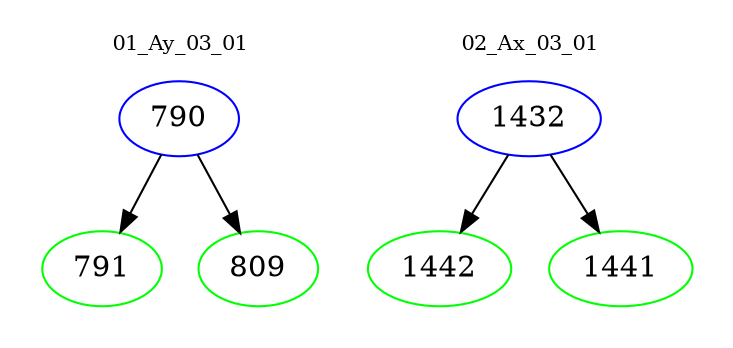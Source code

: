 digraph{
subgraph cluster_0 {
color = white
label = "01_Ay_03_01";
fontsize=10;
T0_790 [label="790", color="blue"]
T0_790 -> T0_791 [color="black"]
T0_791 [label="791", color="green"]
T0_790 -> T0_809 [color="black"]
T0_809 [label="809", color="green"]
}
subgraph cluster_1 {
color = white
label = "02_Ax_03_01";
fontsize=10;
T1_1432 [label="1432", color="blue"]
T1_1432 -> T1_1442 [color="black"]
T1_1442 [label="1442", color="green"]
T1_1432 -> T1_1441 [color="black"]
T1_1441 [label="1441", color="green"]
}
}
